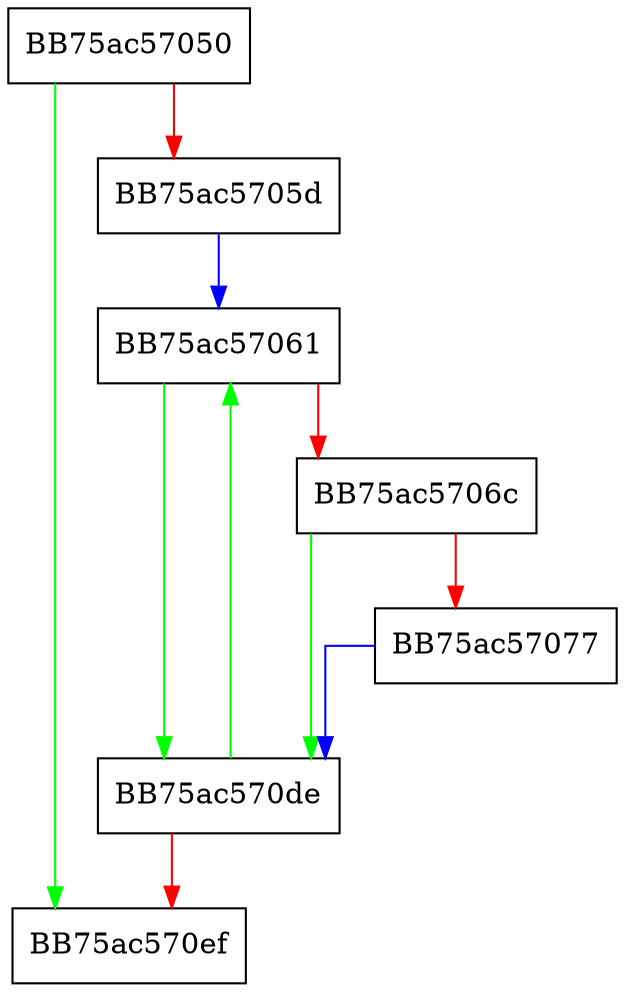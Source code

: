 digraph Process {
  node [shape="box"];
  graph [splines=ortho];
  BB75ac57050 -> BB75ac570ef [color="green"];
  BB75ac57050 -> BB75ac5705d [color="red"];
  BB75ac5705d -> BB75ac57061 [color="blue"];
  BB75ac57061 -> BB75ac570de [color="green"];
  BB75ac57061 -> BB75ac5706c [color="red"];
  BB75ac5706c -> BB75ac570de [color="green"];
  BB75ac5706c -> BB75ac57077 [color="red"];
  BB75ac57077 -> BB75ac570de [color="blue"];
  BB75ac570de -> BB75ac57061 [color="green"];
  BB75ac570de -> BB75ac570ef [color="red"];
}